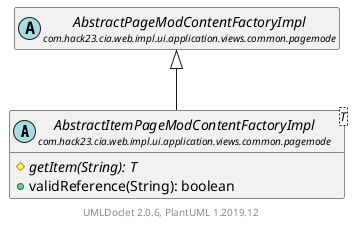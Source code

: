@startuml
    set namespaceSeparator none
    hide empty fields
    hide empty methods

    abstract class "<size:14>AbstractItemPageModContentFactoryImpl\n<size:10>com.hack23.cia.web.impl.ui.application.views.common.pagemode" as com.hack23.cia.web.impl.ui.application.views.common.pagemode.AbstractItemPageModContentFactoryImpl<T> [[AbstractItemPageModContentFactoryImpl.html]] {
        {abstract} #getItem(String): T
        +validReference(String): boolean
    }

    abstract class "<size:14>AbstractPageModContentFactoryImpl\n<size:10>com.hack23.cia.web.impl.ui.application.views.common.pagemode" as com.hack23.cia.web.impl.ui.application.views.common.pagemode.AbstractPageModContentFactoryImpl [[AbstractPageModContentFactoryImpl.html]]

    com.hack23.cia.web.impl.ui.application.views.common.pagemode.AbstractPageModContentFactoryImpl <|-- com.hack23.cia.web.impl.ui.application.views.common.pagemode.AbstractItemPageModContentFactoryImpl

    center footer UMLDoclet 2.0.6, PlantUML 1.2019.12
@enduml
